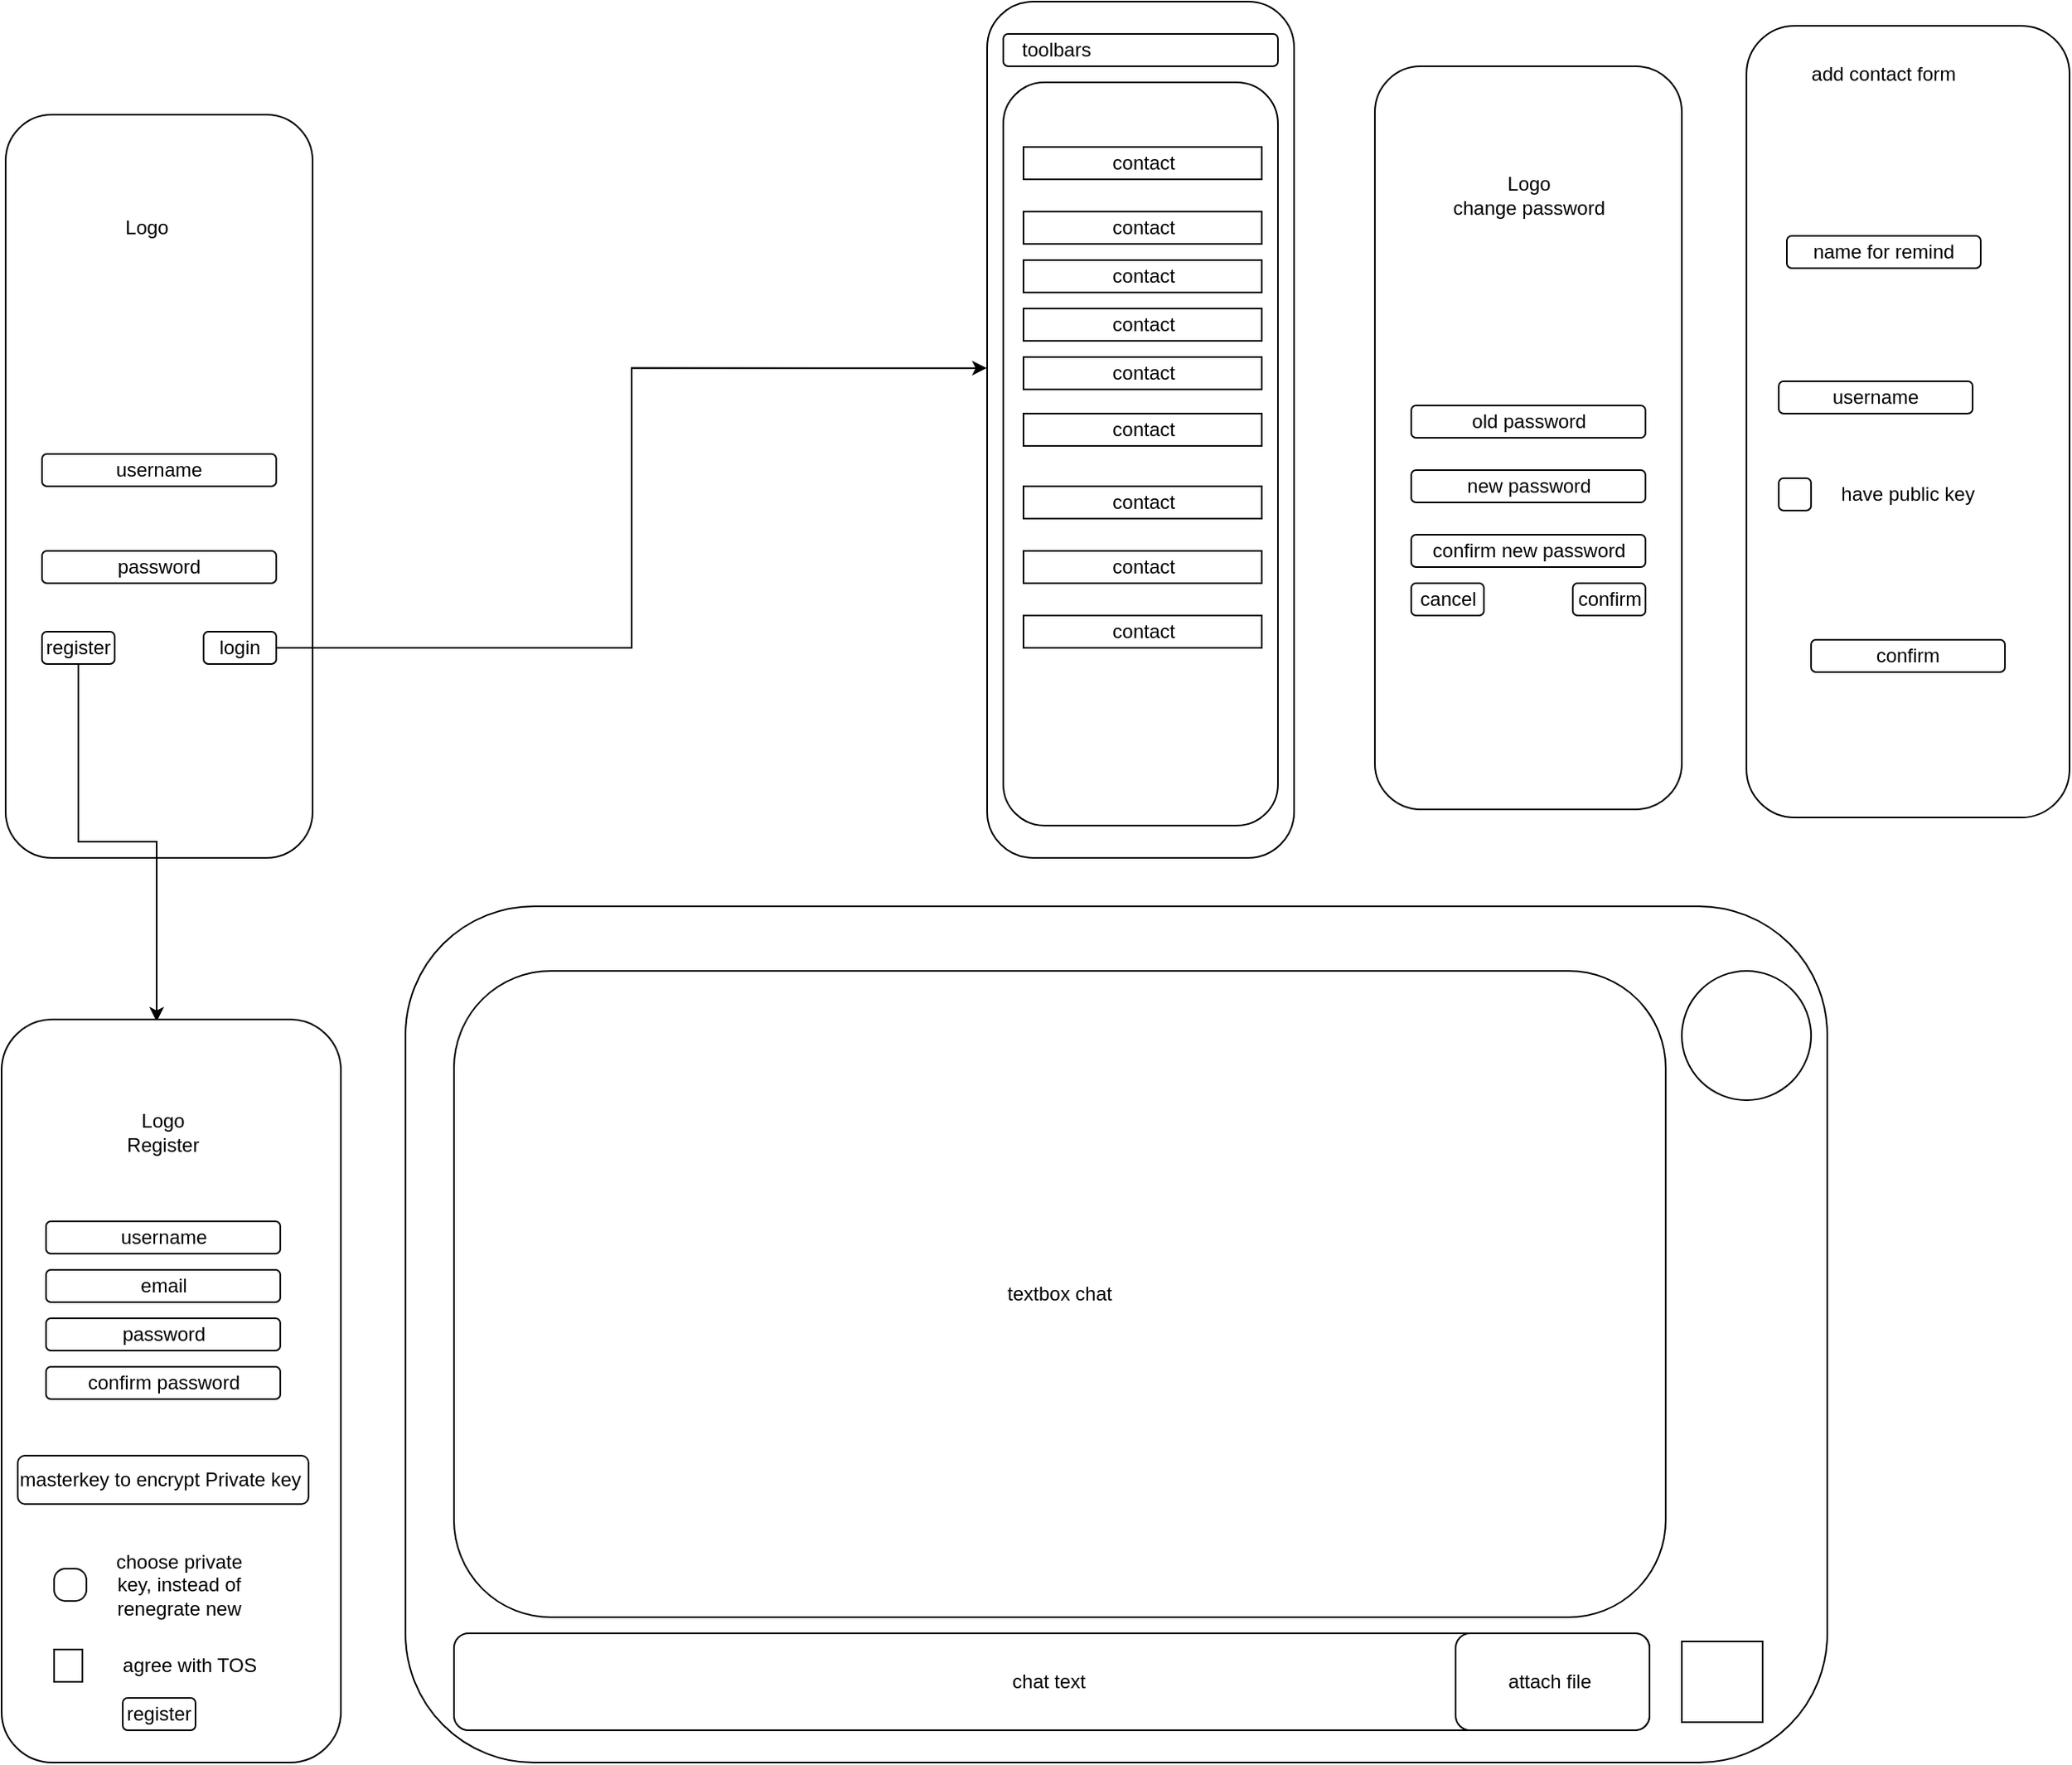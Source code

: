 <mxfile version="14.6.0" type="github">
  <diagram id="R-O5f7suQrWHJMY9VDNE" name="Page-1">
    <mxGraphModel dx="2238" dy="2320" grid="1" gridSize="10" guides="1" tooltips="1" connect="1" arrows="1" fold="1" page="1" pageScale="1" pageWidth="850" pageHeight="1100" math="0" shadow="0">
      <root>
        <mxCell id="0" />
        <mxCell id="1" parent="0" />
        <mxCell id="_od8C_fX1GK80lD2vwEX-1" value="" style="rounded=1;whiteSpace=wrap;html=1;" vertex="1" parent="1">
          <mxGeometry x="12.5" y="50" width="190" height="460" as="geometry" />
        </mxCell>
        <mxCell id="_od8C_fX1GK80lD2vwEX-2" value="username" style="rounded=1;whiteSpace=wrap;html=1;" vertex="1" parent="1">
          <mxGeometry x="35" y="260" width="145" height="20" as="geometry" />
        </mxCell>
        <mxCell id="_od8C_fX1GK80lD2vwEX-59" style="edgeStyle=orthogonalEdgeStyle;rounded=0;orthogonalLoop=1;jettySize=auto;html=1;entryX=-0.001;entryY=0.428;entryDx=0;entryDy=0;entryPerimeter=0;" edge="1" parent="1" source="_od8C_fX1GK80lD2vwEX-3" target="_od8C_fX1GK80lD2vwEX-12">
          <mxGeometry relative="1" as="geometry" />
        </mxCell>
        <mxCell id="_od8C_fX1GK80lD2vwEX-3" value="login" style="rounded=1;whiteSpace=wrap;html=1;" vertex="1" parent="1">
          <mxGeometry x="135" y="370" width="45" height="20" as="geometry" />
        </mxCell>
        <mxCell id="_od8C_fX1GK80lD2vwEX-4" value="password" style="rounded=1;whiteSpace=wrap;html=1;" vertex="1" parent="1">
          <mxGeometry x="35" y="320" width="145" height="20" as="geometry" />
        </mxCell>
        <mxCell id="_od8C_fX1GK80lD2vwEX-58" style="edgeStyle=orthogonalEdgeStyle;rounded=0;orthogonalLoop=1;jettySize=auto;html=1;entryX=0.457;entryY=0.003;entryDx=0;entryDy=0;entryPerimeter=0;" edge="1" parent="1" source="_od8C_fX1GK80lD2vwEX-5" target="_od8C_fX1GK80lD2vwEX-6">
          <mxGeometry relative="1" as="geometry" />
        </mxCell>
        <mxCell id="_od8C_fX1GK80lD2vwEX-5" value="register" style="rounded=1;whiteSpace=wrap;html=1;" vertex="1" parent="1">
          <mxGeometry x="35" y="370" width="45" height="20" as="geometry" />
        </mxCell>
        <mxCell id="_od8C_fX1GK80lD2vwEX-6" value="" style="rounded=1;whiteSpace=wrap;html=1;" vertex="1" parent="1">
          <mxGeometry x="10" y="610" width="210" height="460" as="geometry" />
        </mxCell>
        <mxCell id="_od8C_fX1GK80lD2vwEX-7" value="username" style="rounded=1;whiteSpace=wrap;html=1;" vertex="1" parent="1">
          <mxGeometry x="37.5" y="735" width="145" height="20" as="geometry" />
        </mxCell>
        <mxCell id="_od8C_fX1GK80lD2vwEX-8" value="email" style="rounded=1;whiteSpace=wrap;html=1;" vertex="1" parent="1">
          <mxGeometry x="37.5" y="765" width="145" height="20" as="geometry" />
        </mxCell>
        <mxCell id="_od8C_fX1GK80lD2vwEX-9" value="password" style="rounded=1;whiteSpace=wrap;html=1;" vertex="1" parent="1">
          <mxGeometry x="37.5" y="795" width="145" height="20" as="geometry" />
        </mxCell>
        <mxCell id="_od8C_fX1GK80lD2vwEX-10" value="confirm password" style="rounded=1;whiteSpace=wrap;html=1;" vertex="1" parent="1">
          <mxGeometry x="37.5" y="825" width="145" height="20" as="geometry" />
        </mxCell>
        <mxCell id="_od8C_fX1GK80lD2vwEX-11" value="register" style="rounded=1;whiteSpace=wrap;html=1;" vertex="1" parent="1">
          <mxGeometry x="85" y="1030" width="45" height="20" as="geometry" />
        </mxCell>
        <mxCell id="_od8C_fX1GK80lD2vwEX-12" value="" style="rounded=1;whiteSpace=wrap;html=1;" vertex="1" parent="1">
          <mxGeometry x="620" y="-20" width="190" height="530" as="geometry" />
        </mxCell>
        <mxCell id="_od8C_fX1GK80lD2vwEX-13" value="" style="rounded=1;whiteSpace=wrap;html=1;" vertex="1" parent="1">
          <mxGeometry x="630" y="30" width="170" height="460" as="geometry" />
        </mxCell>
        <mxCell id="_od8C_fX1GK80lD2vwEX-14" value="Logo" style="text;html=1;strokeColor=none;fillColor=none;align=center;verticalAlign=middle;whiteSpace=wrap;rounded=0;" vertex="1" parent="1">
          <mxGeometry x="80" y="110" width="40" height="20" as="geometry" />
        </mxCell>
        <mxCell id="_od8C_fX1GK80lD2vwEX-15" value="" style="rounded=0;whiteSpace=wrap;html=1;arcSize=12;" vertex="1" parent="1">
          <mxGeometry x="42.5" y="1000" width="17.5" height="20" as="geometry" />
        </mxCell>
        <mxCell id="_od8C_fX1GK80lD2vwEX-16" value="agree with TOS" style="text;html=1;strokeColor=none;fillColor=none;align=center;verticalAlign=middle;whiteSpace=wrap;rounded=0;" vertex="1" parent="1">
          <mxGeometry x="60" y="1000" width="132.5" height="20" as="geometry" />
        </mxCell>
        <mxCell id="_od8C_fX1GK80lD2vwEX-17" value="Logo&lt;br&gt;Register" style="text;html=1;strokeColor=none;fillColor=none;align=center;verticalAlign=middle;whiteSpace=wrap;rounded=0;" vertex="1" parent="1">
          <mxGeometry x="90" y="670" width="40" height="20" as="geometry" />
        </mxCell>
        <mxCell id="_od8C_fX1GK80lD2vwEX-18" value="" style="rounded=1;whiteSpace=wrap;html=1;" vertex="1" parent="1">
          <mxGeometry x="630" width="170" height="20" as="geometry" />
        </mxCell>
        <mxCell id="_od8C_fX1GK80lD2vwEX-19" value="contact" style="rounded=0;whiteSpace=wrap;html=1;" vertex="1" parent="1">
          <mxGeometry x="642.5" y="70" width="147.5" height="20" as="geometry" />
        </mxCell>
        <mxCell id="_od8C_fX1GK80lD2vwEX-20" value="contact" style="rounded=0;whiteSpace=wrap;html=1;" vertex="1" parent="1">
          <mxGeometry x="642.5" y="110" width="147.5" height="20" as="geometry" />
        </mxCell>
        <mxCell id="_od8C_fX1GK80lD2vwEX-21" value="contact" style="rounded=0;whiteSpace=wrap;html=1;" vertex="1" parent="1">
          <mxGeometry x="642.5" y="360" width="147.5" height="20" as="geometry" />
        </mxCell>
        <mxCell id="_od8C_fX1GK80lD2vwEX-22" value="contact" style="rounded=0;whiteSpace=wrap;html=1;" vertex="1" parent="1">
          <mxGeometry x="642.5" y="320" width="147.5" height="20" as="geometry" />
        </mxCell>
        <mxCell id="_od8C_fX1GK80lD2vwEX-23" value="contact" style="rounded=0;whiteSpace=wrap;html=1;" vertex="1" parent="1">
          <mxGeometry x="642.5" y="280" width="147.5" height="20" as="geometry" />
        </mxCell>
        <mxCell id="_od8C_fX1GK80lD2vwEX-24" value="contact" style="rounded=0;whiteSpace=wrap;html=1;" vertex="1" parent="1">
          <mxGeometry x="642.5" y="140" width="147.5" height="20" as="geometry" />
        </mxCell>
        <mxCell id="_od8C_fX1GK80lD2vwEX-25" value="contact" style="rounded=0;whiteSpace=wrap;html=1;" vertex="1" parent="1">
          <mxGeometry x="642.5" y="170" width="147.5" height="20" as="geometry" />
        </mxCell>
        <mxCell id="_od8C_fX1GK80lD2vwEX-26" value="contact" style="rounded=0;whiteSpace=wrap;html=1;" vertex="1" parent="1">
          <mxGeometry x="642.5" y="200" width="147.5" height="20" as="geometry" />
        </mxCell>
        <mxCell id="_od8C_fX1GK80lD2vwEX-27" value="contact" style="rounded=0;whiteSpace=wrap;html=1;" vertex="1" parent="1">
          <mxGeometry x="642.5" y="235" width="147.5" height="20" as="geometry" />
        </mxCell>
        <mxCell id="_od8C_fX1GK80lD2vwEX-33" value="toolbars" style="text;html=1;strokeColor=none;fillColor=none;align=center;verticalAlign=middle;whiteSpace=wrap;rounded=0;" vertex="1" parent="1">
          <mxGeometry x="642.5" width="40" height="20" as="geometry" />
        </mxCell>
        <mxCell id="_od8C_fX1GK80lD2vwEX-34" value="" style="rounded=1;whiteSpace=wrap;html=1;" vertex="1" parent="1">
          <mxGeometry x="260" y="540" width="880" height="530" as="geometry" />
        </mxCell>
        <mxCell id="_od8C_fX1GK80lD2vwEX-35" value="textbox chat" style="rounded=1;whiteSpace=wrap;html=1;" vertex="1" parent="1">
          <mxGeometry x="290" y="580" width="750" height="400" as="geometry" />
        </mxCell>
        <mxCell id="_od8C_fX1GK80lD2vwEX-36" value="" style="ellipse;whiteSpace=wrap;html=1;aspect=fixed;" vertex="1" parent="1">
          <mxGeometry x="1050" y="580" width="80" height="80" as="geometry" />
        </mxCell>
        <mxCell id="_od8C_fX1GK80lD2vwEX-37" value="chat text&amp;nbsp;" style="rounded=1;whiteSpace=wrap;html=1;" vertex="1" parent="1">
          <mxGeometry x="290" y="990" width="740" height="60" as="geometry" />
        </mxCell>
        <mxCell id="_od8C_fX1GK80lD2vwEX-38" value="" style="rounded=0;whiteSpace=wrap;html=1;" vertex="1" parent="1">
          <mxGeometry x="1050" y="995" width="50" height="50" as="geometry" />
        </mxCell>
        <mxCell id="_od8C_fX1GK80lD2vwEX-39" value="attach file&amp;nbsp;" style="rounded=1;whiteSpace=wrap;html=1;" vertex="1" parent="1">
          <mxGeometry x="910" y="990" width="120" height="60" as="geometry" />
        </mxCell>
        <mxCell id="_od8C_fX1GK80lD2vwEX-40" value="" style="rounded=1;whiteSpace=wrap;html=1;" vertex="1" parent="1">
          <mxGeometry x="860" y="20" width="190" height="460" as="geometry" />
        </mxCell>
        <mxCell id="_od8C_fX1GK80lD2vwEX-41" value="old password" style="rounded=1;whiteSpace=wrap;html=1;" vertex="1" parent="1">
          <mxGeometry x="882.5" y="230" width="145" height="20" as="geometry" />
        </mxCell>
        <mxCell id="_od8C_fX1GK80lD2vwEX-42" value="confirm" style="rounded=1;whiteSpace=wrap;html=1;" vertex="1" parent="1">
          <mxGeometry x="982.5" y="340" width="45" height="20" as="geometry" />
        </mxCell>
        <mxCell id="_od8C_fX1GK80lD2vwEX-43" value="new password" style="rounded=1;whiteSpace=wrap;html=1;" vertex="1" parent="1">
          <mxGeometry x="882.5" y="270" width="145" height="20" as="geometry" />
        </mxCell>
        <mxCell id="_od8C_fX1GK80lD2vwEX-44" value="cancel" style="rounded=1;whiteSpace=wrap;html=1;" vertex="1" parent="1">
          <mxGeometry x="882.5" y="340" width="45" height="20" as="geometry" />
        </mxCell>
        <mxCell id="_od8C_fX1GK80lD2vwEX-45" value="Logo&lt;br&gt;change password" style="text;html=1;strokeColor=none;fillColor=none;align=center;verticalAlign=middle;whiteSpace=wrap;rounded=0;" vertex="1" parent="1">
          <mxGeometry x="893.75" y="90" width="122.5" height="20" as="geometry" />
        </mxCell>
        <mxCell id="_od8C_fX1GK80lD2vwEX-46" value="confirm new password" style="rounded=1;whiteSpace=wrap;html=1;" vertex="1" parent="1">
          <mxGeometry x="882.5" y="310" width="145" height="20" as="geometry" />
        </mxCell>
        <mxCell id="_od8C_fX1GK80lD2vwEX-47" value="" style="rounded=1;whiteSpace=wrap;html=1;" vertex="1" parent="1">
          <mxGeometry x="1090" y="-5" width="200" height="490" as="geometry" />
        </mxCell>
        <mxCell id="_od8C_fX1GK80lD2vwEX-48" value="add contact form" style="text;html=1;strokeColor=none;fillColor=none;align=center;verticalAlign=middle;whiteSpace=wrap;rounded=0;" vertex="1" parent="1">
          <mxGeometry x="1100" y="15" width="150" height="20" as="geometry" />
        </mxCell>
        <mxCell id="_od8C_fX1GK80lD2vwEX-49" value="name for remind" style="rounded=1;whiteSpace=wrap;html=1;" vertex="1" parent="1">
          <mxGeometry x="1115" y="125" width="120" height="20" as="geometry" />
        </mxCell>
        <mxCell id="_od8C_fX1GK80lD2vwEX-50" value="username" style="rounded=1;whiteSpace=wrap;html=1;" vertex="1" parent="1">
          <mxGeometry x="1110" y="215" width="120" height="20" as="geometry" />
        </mxCell>
        <mxCell id="_od8C_fX1GK80lD2vwEX-51" value="" style="rounded=1;whiteSpace=wrap;html=1;" vertex="1" parent="1">
          <mxGeometry x="1110" y="275" width="20" height="20" as="geometry" />
        </mxCell>
        <mxCell id="_od8C_fX1GK80lD2vwEX-52" value="have public key" style="text;html=1;strokeColor=none;fillColor=none;align=center;verticalAlign=middle;whiteSpace=wrap;rounded=0;" vertex="1" parent="1">
          <mxGeometry x="1130" y="275" width="120" height="20" as="geometry" />
        </mxCell>
        <mxCell id="_od8C_fX1GK80lD2vwEX-54" value="confirm" style="rounded=1;whiteSpace=wrap;html=1;" vertex="1" parent="1">
          <mxGeometry x="1130" y="375" width="120" height="20" as="geometry" />
        </mxCell>
        <mxCell id="_od8C_fX1GK80lD2vwEX-55" value="" style="rounded=1;whiteSpace=wrap;html=1;arcSize=35;" vertex="1" parent="1">
          <mxGeometry x="42.5" y="950" width="20" height="20" as="geometry" />
        </mxCell>
        <mxCell id="_od8C_fX1GK80lD2vwEX-56" value="choose private key, instead of renegrate new" style="text;html=1;strokeColor=none;fillColor=none;align=center;verticalAlign=middle;whiteSpace=wrap;rounded=0;" vertex="1" parent="1">
          <mxGeometry x="70" y="950" width="100" height="20" as="geometry" />
        </mxCell>
        <mxCell id="_od8C_fX1GK80lD2vwEX-57" value="masterkey to encrypt Private key&amp;nbsp;" style="rounded=1;whiteSpace=wrap;html=1;" vertex="1" parent="1">
          <mxGeometry x="20" y="880" width="180" height="30" as="geometry" />
        </mxCell>
      </root>
    </mxGraphModel>
  </diagram>
</mxfile>
